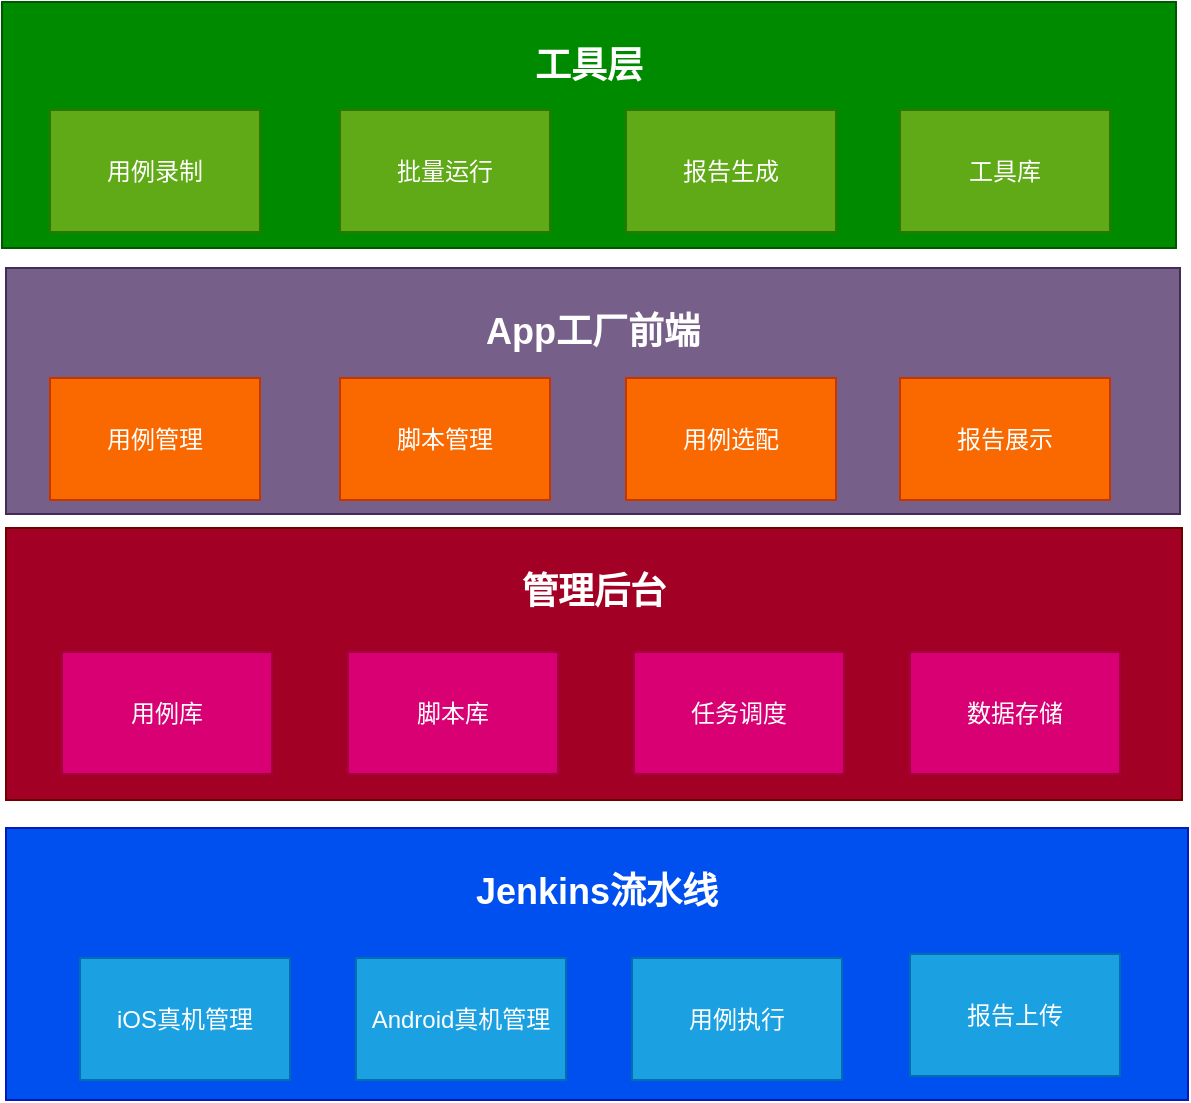 <mxfile version="23.0.2" type="github">
  <diagram name="第 1 页" id="Z9R9oAjIF5_AClmNVOrM">
    <mxGraphModel dx="1068" dy="740" grid="0" gridSize="10" guides="1" tooltips="1" connect="1" arrows="1" fold="1" page="1" pageScale="1" pageWidth="1654" pageHeight="2336" math="0" shadow="0">
      <root>
        <mxCell id="0" />
        <mxCell id="1" parent="0" />
        <mxCell id="Ql8w_hba-kZtEm8n0P-S-1" value="&lt;h2&gt;工具层&lt;/h2&gt;" style="rounded=0;whiteSpace=wrap;html=1;verticalAlign=top;fillColor=#008a00;fontColor=#ffffff;strokeColor=#005700;" vertex="1" parent="1">
          <mxGeometry x="374" y="81" width="587" height="123" as="geometry" />
        </mxCell>
        <mxCell id="Ql8w_hba-kZtEm8n0P-S-6" value="&lt;h2 style=&quot;text-align: justify;&quot;&gt;&lt;font style=&quot;font-size: 18px;&quot;&gt;管理后台&lt;/font&gt;&lt;/h2&gt;" style="rounded=0;whiteSpace=wrap;html=1;horizontal=1;verticalAlign=top;fillColor=#a20025;fontColor=#ffffff;strokeColor=#6F0000;" vertex="1" parent="1">
          <mxGeometry x="376" y="344" width="588" height="136" as="geometry" />
        </mxCell>
        <mxCell id="Ql8w_hba-kZtEm8n0P-S-7" value="用例库" style="rounded=0;whiteSpace=wrap;html=1;fillColor=#d80073;fontColor=#ffffff;strokeColor=#A50040;" vertex="1" parent="1">
          <mxGeometry x="404" y="406" width="105" height="61" as="geometry" />
        </mxCell>
        <mxCell id="Ql8w_hba-kZtEm8n0P-S-8" value="脚本库" style="rounded=0;whiteSpace=wrap;html=1;fillColor=#d80073;fontColor=#ffffff;strokeColor=#A50040;" vertex="1" parent="1">
          <mxGeometry x="547" y="406" width="105" height="61" as="geometry" />
        </mxCell>
        <mxCell id="Ql8w_hba-kZtEm8n0P-S-9" value="任务调度" style="rounded=0;whiteSpace=wrap;html=1;fillColor=#d80073;fontColor=#ffffff;strokeColor=#A50040;" vertex="1" parent="1">
          <mxGeometry x="690" y="406" width="105" height="61" as="geometry" />
        </mxCell>
        <mxCell id="Ql8w_hba-kZtEm8n0P-S-10" value="数据存储" style="rounded=0;whiteSpace=wrap;html=1;fillColor=#d80073;fontColor=#ffffff;strokeColor=#A50040;" vertex="1" parent="1">
          <mxGeometry x="828" y="406" width="105" height="61" as="geometry" />
        </mxCell>
        <mxCell id="Ql8w_hba-kZtEm8n0P-S-12" value="用例录制" style="rounded=0;whiteSpace=wrap;html=1;fillColor=#60a917;strokeColor=#2D7600;fontColor=#ffffff;" vertex="1" parent="1">
          <mxGeometry x="398" y="135" width="105" height="61" as="geometry" />
        </mxCell>
        <mxCell id="Ql8w_hba-kZtEm8n0P-S-13" value="批量运行" style="rounded=0;whiteSpace=wrap;html=1;fillColor=#60a917;strokeColor=#2D7600;fontColor=#ffffff;" vertex="1" parent="1">
          <mxGeometry x="543" y="135" width="105" height="61" as="geometry" />
        </mxCell>
        <mxCell id="Ql8w_hba-kZtEm8n0P-S-14" value="报告生成" style="rounded=0;whiteSpace=wrap;html=1;fillColor=#60a917;strokeColor=#2D7600;fontColor=#ffffff;" vertex="1" parent="1">
          <mxGeometry x="686" y="135" width="105" height="61" as="geometry" />
        </mxCell>
        <mxCell id="Ql8w_hba-kZtEm8n0P-S-15" value="&lt;h2 style=&quot;text-align: justify;&quot;&gt;&lt;font color=&quot;#ffffff&quot;&gt;Jenkins流水线&lt;/font&gt;&lt;/h2&gt;" style="rounded=0;whiteSpace=wrap;html=1;horizontal=1;verticalAlign=top;fillColor=#0050ef;fontColor=#ffffff;strokeColor=#001DBC;" vertex="1" parent="1">
          <mxGeometry x="376" y="494" width="591" height="136" as="geometry" />
        </mxCell>
        <mxCell id="Ql8w_hba-kZtEm8n0P-S-16" value="工具库" style="rounded=0;whiteSpace=wrap;html=1;fillColor=#60a917;strokeColor=#2D7600;fontColor=#ffffff;" vertex="1" parent="1">
          <mxGeometry x="823" y="135" width="105" height="61" as="geometry" />
        </mxCell>
        <mxCell id="Ql8w_hba-kZtEm8n0P-S-17" value="iOS真机管理" style="rounded=0;whiteSpace=wrap;html=1;fillColor=#1ba1e2;fontColor=#ffffff;strokeColor=#006EAF;" vertex="1" parent="1">
          <mxGeometry x="413" y="559" width="105" height="61" as="geometry" />
        </mxCell>
        <mxCell id="Ql8w_hba-kZtEm8n0P-S-18" value="Android真机管理" style="rounded=0;whiteSpace=wrap;html=1;fillColor=#1ba1e2;fontColor=#ffffff;strokeColor=#006EAF;" vertex="1" parent="1">
          <mxGeometry x="551" y="559" width="105" height="61" as="geometry" />
        </mxCell>
        <mxCell id="Ql8w_hba-kZtEm8n0P-S-19" value="用例执行" style="rounded=0;whiteSpace=wrap;html=1;fillColor=#1ba1e2;fontColor=#ffffff;strokeColor=#006EAF;" vertex="1" parent="1">
          <mxGeometry x="689" y="559" width="105" height="61" as="geometry" />
        </mxCell>
        <mxCell id="Ql8w_hba-kZtEm8n0P-S-20" value="报告上传" style="rounded=0;whiteSpace=wrap;html=1;fillColor=#1ba1e2;fontColor=#ffffff;strokeColor=#006EAF;" vertex="1" parent="1">
          <mxGeometry x="828" y="557" width="105" height="61" as="geometry" />
        </mxCell>
        <mxCell id="Ql8w_hba-kZtEm8n0P-S-21" value="&lt;h2&gt;App工厂前端&lt;/h2&gt;" style="rounded=0;whiteSpace=wrap;html=1;verticalAlign=top;fillColor=#76608a;fontColor=#ffffff;strokeColor=#432D57;" vertex="1" parent="1">
          <mxGeometry x="376" y="214" width="587" height="123" as="geometry" />
        </mxCell>
        <mxCell id="Ql8w_hba-kZtEm8n0P-S-22" value="用例管理" style="rounded=0;whiteSpace=wrap;html=1;fillColor=#fa6800;strokeColor=#C73500;fontColor=#FFFFFF;" vertex="1" parent="1">
          <mxGeometry x="398" y="269" width="105" height="61" as="geometry" />
        </mxCell>
        <mxCell id="Ql8w_hba-kZtEm8n0P-S-23" value="脚本管理" style="rounded=0;whiteSpace=wrap;html=1;fillColor=#fa6800;strokeColor=#C73500;fontColor=#FFFFFF;" vertex="1" parent="1">
          <mxGeometry x="543" y="269" width="105" height="61" as="geometry" />
        </mxCell>
        <mxCell id="Ql8w_hba-kZtEm8n0P-S-24" value="用例选配" style="rounded=0;whiteSpace=wrap;html=1;fillColor=#fa6800;strokeColor=#C73500;fontColor=#FFFFFF;" vertex="1" parent="1">
          <mxGeometry x="686" y="269" width="105" height="61" as="geometry" />
        </mxCell>
        <mxCell id="Ql8w_hba-kZtEm8n0P-S-25" value="报告展示" style="rounded=0;whiteSpace=wrap;html=1;fillColor=#fa6800;strokeColor=#C73500;fontColor=#FFFFFF;" vertex="1" parent="1">
          <mxGeometry x="823" y="269" width="105" height="61" as="geometry" />
        </mxCell>
      </root>
    </mxGraphModel>
  </diagram>
</mxfile>
